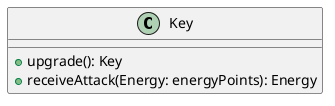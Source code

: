 @startuml
class Key {
    +upgrade(): Key
    +receiveAttack(Energy: energyPoints): Energy
}
@enduml